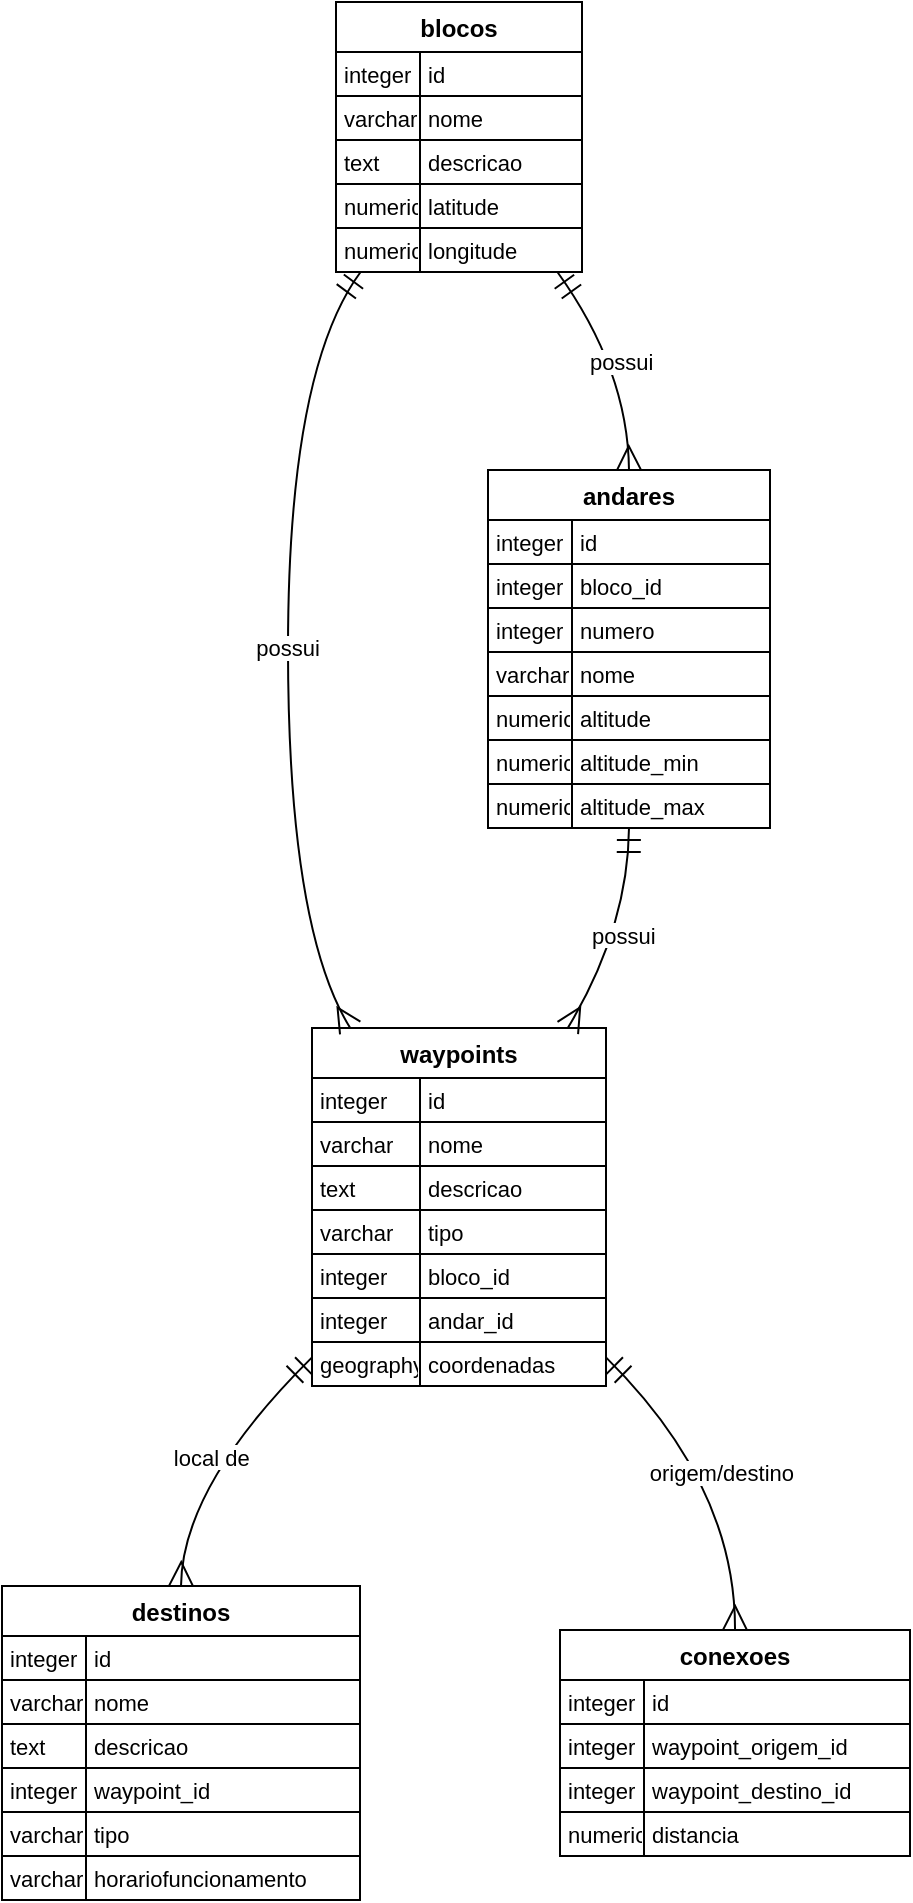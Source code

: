 <mxfile version="24.8.3">
  <diagram name="Page-1" id="q9QHCDZXpgdtD_MFkQNd">
    <mxGraphModel grid="1" page="1" gridSize="10" guides="1" tooltips="1" connect="1" arrows="1" fold="1" pageScale="1" pageWidth="850" pageHeight="1100" math="0" shadow="0">
      <root>
        <mxCell id="0" />
        <mxCell id="1" parent="0" />
        <mxCell id="9bxFDCF_LwELI03r26Da-1" value="andares" style="shape=table;startSize=25;container=1;collapsible=0;childLayout=tableLayout;fixedRows=1;rowLines=1;fontStyle=1;align=center;resizeLast=1;" vertex="1" parent="1">
          <mxGeometry x="263" y="254" width="141" height="179" as="geometry" />
        </mxCell>
        <mxCell id="9bxFDCF_LwELI03r26Da-2" style="shape=tableRow;horizontal=0;startSize=0;swimlaneHead=0;swimlaneBody=0;fillColor=none;collapsible=0;dropTarget=0;points=[[0,0.5],[1,0.5]];portConstraint=eastwest;top=0;left=0;right=0;bottom=0;" vertex="1" parent="9bxFDCF_LwELI03r26Da-1">
          <mxGeometry y="25" width="141" height="22" as="geometry" />
        </mxCell>
        <mxCell id="9bxFDCF_LwELI03r26Da-3" value="integer" style="shape=partialRectangle;connectable=0;fillColor=none;top=0;left=0;bottom=0;right=0;align=left;spacingLeft=2;overflow=hidden;fontSize=11;" vertex="1" parent="9bxFDCF_LwELI03r26Da-2">
          <mxGeometry width="42" height="22" as="geometry">
            <mxRectangle width="42" height="22" as="alternateBounds" />
          </mxGeometry>
        </mxCell>
        <mxCell id="9bxFDCF_LwELI03r26Da-4" value="id" style="shape=partialRectangle;connectable=0;fillColor=none;top=0;left=0;bottom=0;right=0;align=left;spacingLeft=2;overflow=hidden;fontSize=11;" vertex="1" parent="9bxFDCF_LwELI03r26Da-2">
          <mxGeometry x="42" width="99" height="22" as="geometry">
            <mxRectangle width="99" height="22" as="alternateBounds" />
          </mxGeometry>
        </mxCell>
        <mxCell id="9bxFDCF_LwELI03r26Da-5" style="shape=tableRow;horizontal=0;startSize=0;swimlaneHead=0;swimlaneBody=0;fillColor=none;collapsible=0;dropTarget=0;points=[[0,0.5],[1,0.5]];portConstraint=eastwest;top=0;left=0;right=0;bottom=0;" vertex="1" parent="9bxFDCF_LwELI03r26Da-1">
          <mxGeometry y="47" width="141" height="22" as="geometry" />
        </mxCell>
        <mxCell id="9bxFDCF_LwELI03r26Da-6" value="integer" style="shape=partialRectangle;connectable=0;fillColor=none;top=0;left=0;bottom=0;right=0;align=left;spacingLeft=2;overflow=hidden;fontSize=11;" vertex="1" parent="9bxFDCF_LwELI03r26Da-5">
          <mxGeometry width="42" height="22" as="geometry">
            <mxRectangle width="42" height="22" as="alternateBounds" />
          </mxGeometry>
        </mxCell>
        <mxCell id="9bxFDCF_LwELI03r26Da-7" value="bloco_id" style="shape=partialRectangle;connectable=0;fillColor=none;top=0;left=0;bottom=0;right=0;align=left;spacingLeft=2;overflow=hidden;fontSize=11;" vertex="1" parent="9bxFDCF_LwELI03r26Da-5">
          <mxGeometry x="42" width="99" height="22" as="geometry">
            <mxRectangle width="99" height="22" as="alternateBounds" />
          </mxGeometry>
        </mxCell>
        <mxCell id="9bxFDCF_LwELI03r26Da-8" style="shape=tableRow;horizontal=0;startSize=0;swimlaneHead=0;swimlaneBody=0;fillColor=none;collapsible=0;dropTarget=0;points=[[0,0.5],[1,0.5]];portConstraint=eastwest;top=0;left=0;right=0;bottom=0;" vertex="1" parent="9bxFDCF_LwELI03r26Da-1">
          <mxGeometry y="69" width="141" height="22" as="geometry" />
        </mxCell>
        <mxCell id="9bxFDCF_LwELI03r26Da-9" value="integer" style="shape=partialRectangle;connectable=0;fillColor=none;top=0;left=0;bottom=0;right=0;align=left;spacingLeft=2;overflow=hidden;fontSize=11;" vertex="1" parent="9bxFDCF_LwELI03r26Da-8">
          <mxGeometry width="42" height="22" as="geometry">
            <mxRectangle width="42" height="22" as="alternateBounds" />
          </mxGeometry>
        </mxCell>
        <mxCell id="9bxFDCF_LwELI03r26Da-10" value="numero" style="shape=partialRectangle;connectable=0;fillColor=none;top=0;left=0;bottom=0;right=0;align=left;spacingLeft=2;overflow=hidden;fontSize=11;" vertex="1" parent="9bxFDCF_LwELI03r26Da-8">
          <mxGeometry x="42" width="99" height="22" as="geometry">
            <mxRectangle width="99" height="22" as="alternateBounds" />
          </mxGeometry>
        </mxCell>
        <mxCell id="9bxFDCF_LwELI03r26Da-11" style="shape=tableRow;horizontal=0;startSize=0;swimlaneHead=0;swimlaneBody=0;fillColor=none;collapsible=0;dropTarget=0;points=[[0,0.5],[1,0.5]];portConstraint=eastwest;top=0;left=0;right=0;bottom=0;" vertex="1" parent="9bxFDCF_LwELI03r26Da-1">
          <mxGeometry y="91" width="141" height="22" as="geometry" />
        </mxCell>
        <mxCell id="9bxFDCF_LwELI03r26Da-12" value="varchar" style="shape=partialRectangle;connectable=0;fillColor=none;top=0;left=0;bottom=0;right=0;align=left;spacingLeft=2;overflow=hidden;fontSize=11;" vertex="1" parent="9bxFDCF_LwELI03r26Da-11">
          <mxGeometry width="42" height="22" as="geometry">
            <mxRectangle width="42" height="22" as="alternateBounds" />
          </mxGeometry>
        </mxCell>
        <mxCell id="9bxFDCF_LwELI03r26Da-13" value="nome" style="shape=partialRectangle;connectable=0;fillColor=none;top=0;left=0;bottom=0;right=0;align=left;spacingLeft=2;overflow=hidden;fontSize=11;" vertex="1" parent="9bxFDCF_LwELI03r26Da-11">
          <mxGeometry x="42" width="99" height="22" as="geometry">
            <mxRectangle width="99" height="22" as="alternateBounds" />
          </mxGeometry>
        </mxCell>
        <mxCell id="9bxFDCF_LwELI03r26Da-14" style="shape=tableRow;horizontal=0;startSize=0;swimlaneHead=0;swimlaneBody=0;fillColor=none;collapsible=0;dropTarget=0;points=[[0,0.5],[1,0.5]];portConstraint=eastwest;top=0;left=0;right=0;bottom=0;" vertex="1" parent="9bxFDCF_LwELI03r26Da-1">
          <mxGeometry y="113" width="141" height="22" as="geometry" />
        </mxCell>
        <mxCell id="9bxFDCF_LwELI03r26Da-15" value="numeric" style="shape=partialRectangle;connectable=0;fillColor=none;top=0;left=0;bottom=0;right=0;align=left;spacingLeft=2;overflow=hidden;fontSize=11;" vertex="1" parent="9bxFDCF_LwELI03r26Da-14">
          <mxGeometry width="42" height="22" as="geometry">
            <mxRectangle width="42" height="22" as="alternateBounds" />
          </mxGeometry>
        </mxCell>
        <mxCell id="9bxFDCF_LwELI03r26Da-16" value="altitude" style="shape=partialRectangle;connectable=0;fillColor=none;top=0;left=0;bottom=0;right=0;align=left;spacingLeft=2;overflow=hidden;fontSize=11;" vertex="1" parent="9bxFDCF_LwELI03r26Da-14">
          <mxGeometry x="42" width="99" height="22" as="geometry">
            <mxRectangle width="99" height="22" as="alternateBounds" />
          </mxGeometry>
        </mxCell>
        <mxCell id="9bxFDCF_LwELI03r26Da-17" style="shape=tableRow;horizontal=0;startSize=0;swimlaneHead=0;swimlaneBody=0;fillColor=none;collapsible=0;dropTarget=0;points=[[0,0.5],[1,0.5]];portConstraint=eastwest;top=0;left=0;right=0;bottom=0;" vertex="1" parent="9bxFDCF_LwELI03r26Da-1">
          <mxGeometry y="135" width="141" height="22" as="geometry" />
        </mxCell>
        <mxCell id="9bxFDCF_LwELI03r26Da-18" value="numeric" style="shape=partialRectangle;connectable=0;fillColor=none;top=0;left=0;bottom=0;right=0;align=left;spacingLeft=2;overflow=hidden;fontSize=11;" vertex="1" parent="9bxFDCF_LwELI03r26Da-17">
          <mxGeometry width="42" height="22" as="geometry">
            <mxRectangle width="42" height="22" as="alternateBounds" />
          </mxGeometry>
        </mxCell>
        <mxCell id="9bxFDCF_LwELI03r26Da-19" value="altitude_min" style="shape=partialRectangle;connectable=0;fillColor=none;top=0;left=0;bottom=0;right=0;align=left;spacingLeft=2;overflow=hidden;fontSize=11;" vertex="1" parent="9bxFDCF_LwELI03r26Da-17">
          <mxGeometry x="42" width="99" height="22" as="geometry">
            <mxRectangle width="99" height="22" as="alternateBounds" />
          </mxGeometry>
        </mxCell>
        <mxCell id="9bxFDCF_LwELI03r26Da-20" style="shape=tableRow;horizontal=0;startSize=0;swimlaneHead=0;swimlaneBody=0;fillColor=none;collapsible=0;dropTarget=0;points=[[0,0.5],[1,0.5]];portConstraint=eastwest;top=0;left=0;right=0;bottom=0;" vertex="1" parent="9bxFDCF_LwELI03r26Da-1">
          <mxGeometry y="157" width="141" height="22" as="geometry" />
        </mxCell>
        <mxCell id="9bxFDCF_LwELI03r26Da-21" value="numeric" style="shape=partialRectangle;connectable=0;fillColor=none;top=0;left=0;bottom=0;right=0;align=left;spacingLeft=2;overflow=hidden;fontSize=11;" vertex="1" parent="9bxFDCF_LwELI03r26Da-20">
          <mxGeometry width="42" height="22" as="geometry">
            <mxRectangle width="42" height="22" as="alternateBounds" />
          </mxGeometry>
        </mxCell>
        <mxCell id="9bxFDCF_LwELI03r26Da-22" value="altitude_max" style="shape=partialRectangle;connectable=0;fillColor=none;top=0;left=0;bottom=0;right=0;align=left;spacingLeft=2;overflow=hidden;fontSize=11;" vertex="1" parent="9bxFDCF_LwELI03r26Da-20">
          <mxGeometry x="42" width="99" height="22" as="geometry">
            <mxRectangle width="99" height="22" as="alternateBounds" />
          </mxGeometry>
        </mxCell>
        <mxCell id="9bxFDCF_LwELI03r26Da-23" value="blocos" style="shape=table;startSize=25;container=1;collapsible=0;childLayout=tableLayout;fixedRows=1;rowLines=1;fontStyle=1;align=center;resizeLast=1;" vertex="1" parent="1">
          <mxGeometry x="187" y="20" width="123" height="135" as="geometry" />
        </mxCell>
        <mxCell id="9bxFDCF_LwELI03r26Da-24" style="shape=tableRow;horizontal=0;startSize=0;swimlaneHead=0;swimlaneBody=0;fillColor=none;collapsible=0;dropTarget=0;points=[[0,0.5],[1,0.5]];portConstraint=eastwest;top=0;left=0;right=0;bottom=0;" vertex="1" parent="9bxFDCF_LwELI03r26Da-23">
          <mxGeometry y="25" width="123" height="22" as="geometry" />
        </mxCell>
        <mxCell id="9bxFDCF_LwELI03r26Da-25" value="integer" style="shape=partialRectangle;connectable=0;fillColor=none;top=0;left=0;bottom=0;right=0;align=left;spacingLeft=2;overflow=hidden;fontSize=11;" vertex="1" parent="9bxFDCF_LwELI03r26Da-24">
          <mxGeometry width="42" height="22" as="geometry">
            <mxRectangle width="42" height="22" as="alternateBounds" />
          </mxGeometry>
        </mxCell>
        <mxCell id="9bxFDCF_LwELI03r26Da-26" value="id" style="shape=partialRectangle;connectable=0;fillColor=none;top=0;left=0;bottom=0;right=0;align=left;spacingLeft=2;overflow=hidden;fontSize=11;" vertex="1" parent="9bxFDCF_LwELI03r26Da-24">
          <mxGeometry x="42" width="81" height="22" as="geometry">
            <mxRectangle width="81" height="22" as="alternateBounds" />
          </mxGeometry>
        </mxCell>
        <mxCell id="9bxFDCF_LwELI03r26Da-27" style="shape=tableRow;horizontal=0;startSize=0;swimlaneHead=0;swimlaneBody=0;fillColor=none;collapsible=0;dropTarget=0;points=[[0,0.5],[1,0.5]];portConstraint=eastwest;top=0;left=0;right=0;bottom=0;" vertex="1" parent="9bxFDCF_LwELI03r26Da-23">
          <mxGeometry y="47" width="123" height="22" as="geometry" />
        </mxCell>
        <mxCell id="9bxFDCF_LwELI03r26Da-28" value="varchar" style="shape=partialRectangle;connectable=0;fillColor=none;top=0;left=0;bottom=0;right=0;align=left;spacingLeft=2;overflow=hidden;fontSize=11;" vertex="1" parent="9bxFDCF_LwELI03r26Da-27">
          <mxGeometry width="42" height="22" as="geometry">
            <mxRectangle width="42" height="22" as="alternateBounds" />
          </mxGeometry>
        </mxCell>
        <mxCell id="9bxFDCF_LwELI03r26Da-29" value="nome" style="shape=partialRectangle;connectable=0;fillColor=none;top=0;left=0;bottom=0;right=0;align=left;spacingLeft=2;overflow=hidden;fontSize=11;" vertex="1" parent="9bxFDCF_LwELI03r26Da-27">
          <mxGeometry x="42" width="81" height="22" as="geometry">
            <mxRectangle width="81" height="22" as="alternateBounds" />
          </mxGeometry>
        </mxCell>
        <mxCell id="9bxFDCF_LwELI03r26Da-30" style="shape=tableRow;horizontal=0;startSize=0;swimlaneHead=0;swimlaneBody=0;fillColor=none;collapsible=0;dropTarget=0;points=[[0,0.5],[1,0.5]];portConstraint=eastwest;top=0;left=0;right=0;bottom=0;" vertex="1" parent="9bxFDCF_LwELI03r26Da-23">
          <mxGeometry y="69" width="123" height="22" as="geometry" />
        </mxCell>
        <mxCell id="9bxFDCF_LwELI03r26Da-31" value="text" style="shape=partialRectangle;connectable=0;fillColor=none;top=0;left=0;bottom=0;right=0;align=left;spacingLeft=2;overflow=hidden;fontSize=11;" vertex="1" parent="9bxFDCF_LwELI03r26Da-30">
          <mxGeometry width="42" height="22" as="geometry">
            <mxRectangle width="42" height="22" as="alternateBounds" />
          </mxGeometry>
        </mxCell>
        <mxCell id="9bxFDCF_LwELI03r26Da-32" value="descricao" style="shape=partialRectangle;connectable=0;fillColor=none;top=0;left=0;bottom=0;right=0;align=left;spacingLeft=2;overflow=hidden;fontSize=11;" vertex="1" parent="9bxFDCF_LwELI03r26Da-30">
          <mxGeometry x="42" width="81" height="22" as="geometry">
            <mxRectangle width="81" height="22" as="alternateBounds" />
          </mxGeometry>
        </mxCell>
        <mxCell id="9bxFDCF_LwELI03r26Da-33" style="shape=tableRow;horizontal=0;startSize=0;swimlaneHead=0;swimlaneBody=0;fillColor=none;collapsible=0;dropTarget=0;points=[[0,0.5],[1,0.5]];portConstraint=eastwest;top=0;left=0;right=0;bottom=0;" vertex="1" parent="9bxFDCF_LwELI03r26Da-23">
          <mxGeometry y="91" width="123" height="22" as="geometry" />
        </mxCell>
        <mxCell id="9bxFDCF_LwELI03r26Da-34" value="numeric" style="shape=partialRectangle;connectable=0;fillColor=none;top=0;left=0;bottom=0;right=0;align=left;spacingLeft=2;overflow=hidden;fontSize=11;" vertex="1" parent="9bxFDCF_LwELI03r26Da-33">
          <mxGeometry width="42" height="22" as="geometry">
            <mxRectangle width="42" height="22" as="alternateBounds" />
          </mxGeometry>
        </mxCell>
        <mxCell id="9bxFDCF_LwELI03r26Da-35" value="latitude" style="shape=partialRectangle;connectable=0;fillColor=none;top=0;left=0;bottom=0;right=0;align=left;spacingLeft=2;overflow=hidden;fontSize=11;" vertex="1" parent="9bxFDCF_LwELI03r26Da-33">
          <mxGeometry x="42" width="81" height="22" as="geometry">
            <mxRectangle width="81" height="22" as="alternateBounds" />
          </mxGeometry>
        </mxCell>
        <mxCell id="9bxFDCF_LwELI03r26Da-36" style="shape=tableRow;horizontal=0;startSize=0;swimlaneHead=0;swimlaneBody=0;fillColor=none;collapsible=0;dropTarget=0;points=[[0,0.5],[1,0.5]];portConstraint=eastwest;top=0;left=0;right=0;bottom=0;" vertex="1" parent="9bxFDCF_LwELI03r26Da-23">
          <mxGeometry y="113" width="123" height="22" as="geometry" />
        </mxCell>
        <mxCell id="9bxFDCF_LwELI03r26Da-37" value="numeric" style="shape=partialRectangle;connectable=0;fillColor=none;top=0;left=0;bottom=0;right=0;align=left;spacingLeft=2;overflow=hidden;fontSize=11;" vertex="1" parent="9bxFDCF_LwELI03r26Da-36">
          <mxGeometry width="42" height="22" as="geometry">
            <mxRectangle width="42" height="22" as="alternateBounds" />
          </mxGeometry>
        </mxCell>
        <mxCell id="9bxFDCF_LwELI03r26Da-38" value="longitude" style="shape=partialRectangle;connectable=0;fillColor=none;top=0;left=0;bottom=0;right=0;align=left;spacingLeft=2;overflow=hidden;fontSize=11;" vertex="1" parent="9bxFDCF_LwELI03r26Da-36">
          <mxGeometry x="42" width="81" height="22" as="geometry">
            <mxRectangle width="81" height="22" as="alternateBounds" />
          </mxGeometry>
        </mxCell>
        <mxCell id="9bxFDCF_LwELI03r26Da-39" value="conexoes" style="shape=table;startSize=25;container=1;collapsible=0;childLayout=tableLayout;fixedRows=1;rowLines=1;fontStyle=1;align=center;resizeLast=1;" vertex="1" parent="1">
          <mxGeometry x="299" y="834" width="175" height="113" as="geometry" />
        </mxCell>
        <mxCell id="9bxFDCF_LwELI03r26Da-40" style="shape=tableRow;horizontal=0;startSize=0;swimlaneHead=0;swimlaneBody=0;fillColor=none;collapsible=0;dropTarget=0;points=[[0,0.5],[1,0.5]];portConstraint=eastwest;top=0;left=0;right=0;bottom=0;" vertex="1" parent="9bxFDCF_LwELI03r26Da-39">
          <mxGeometry y="25" width="175" height="22" as="geometry" />
        </mxCell>
        <mxCell id="9bxFDCF_LwELI03r26Da-41" value="integer" style="shape=partialRectangle;connectable=0;fillColor=none;top=0;left=0;bottom=0;right=0;align=left;spacingLeft=2;overflow=hidden;fontSize=11;" vertex="1" parent="9bxFDCF_LwELI03r26Da-40">
          <mxGeometry width="42" height="22" as="geometry">
            <mxRectangle width="42" height="22" as="alternateBounds" />
          </mxGeometry>
        </mxCell>
        <mxCell id="9bxFDCF_LwELI03r26Da-42" value="id" style="shape=partialRectangle;connectable=0;fillColor=none;top=0;left=0;bottom=0;right=0;align=left;spacingLeft=2;overflow=hidden;fontSize=11;" vertex="1" parent="9bxFDCF_LwELI03r26Da-40">
          <mxGeometry x="42" width="133" height="22" as="geometry">
            <mxRectangle width="133" height="22" as="alternateBounds" />
          </mxGeometry>
        </mxCell>
        <mxCell id="9bxFDCF_LwELI03r26Da-43" style="shape=tableRow;horizontal=0;startSize=0;swimlaneHead=0;swimlaneBody=0;fillColor=none;collapsible=0;dropTarget=0;points=[[0,0.5],[1,0.5]];portConstraint=eastwest;top=0;left=0;right=0;bottom=0;" vertex="1" parent="9bxFDCF_LwELI03r26Da-39">
          <mxGeometry y="47" width="175" height="22" as="geometry" />
        </mxCell>
        <mxCell id="9bxFDCF_LwELI03r26Da-44" value="integer" style="shape=partialRectangle;connectable=0;fillColor=none;top=0;left=0;bottom=0;right=0;align=left;spacingLeft=2;overflow=hidden;fontSize=11;" vertex="1" parent="9bxFDCF_LwELI03r26Da-43">
          <mxGeometry width="42" height="22" as="geometry">
            <mxRectangle width="42" height="22" as="alternateBounds" />
          </mxGeometry>
        </mxCell>
        <mxCell id="9bxFDCF_LwELI03r26Da-45" value="waypoint_origem_id" style="shape=partialRectangle;connectable=0;fillColor=none;top=0;left=0;bottom=0;right=0;align=left;spacingLeft=2;overflow=hidden;fontSize=11;" vertex="1" parent="9bxFDCF_LwELI03r26Da-43">
          <mxGeometry x="42" width="133" height="22" as="geometry">
            <mxRectangle width="133" height="22" as="alternateBounds" />
          </mxGeometry>
        </mxCell>
        <mxCell id="9bxFDCF_LwELI03r26Da-46" style="shape=tableRow;horizontal=0;startSize=0;swimlaneHead=0;swimlaneBody=0;fillColor=none;collapsible=0;dropTarget=0;points=[[0,0.5],[1,0.5]];portConstraint=eastwest;top=0;left=0;right=0;bottom=0;" vertex="1" parent="9bxFDCF_LwELI03r26Da-39">
          <mxGeometry y="69" width="175" height="22" as="geometry" />
        </mxCell>
        <mxCell id="9bxFDCF_LwELI03r26Da-47" value="integer" style="shape=partialRectangle;connectable=0;fillColor=none;top=0;left=0;bottom=0;right=0;align=left;spacingLeft=2;overflow=hidden;fontSize=11;" vertex="1" parent="9bxFDCF_LwELI03r26Da-46">
          <mxGeometry width="42" height="22" as="geometry">
            <mxRectangle width="42" height="22" as="alternateBounds" />
          </mxGeometry>
        </mxCell>
        <mxCell id="9bxFDCF_LwELI03r26Da-48" value="waypoint_destino_id" style="shape=partialRectangle;connectable=0;fillColor=none;top=0;left=0;bottom=0;right=0;align=left;spacingLeft=2;overflow=hidden;fontSize=11;" vertex="1" parent="9bxFDCF_LwELI03r26Da-46">
          <mxGeometry x="42" width="133" height="22" as="geometry">
            <mxRectangle width="133" height="22" as="alternateBounds" />
          </mxGeometry>
        </mxCell>
        <mxCell id="9bxFDCF_LwELI03r26Da-49" style="shape=tableRow;horizontal=0;startSize=0;swimlaneHead=0;swimlaneBody=0;fillColor=none;collapsible=0;dropTarget=0;points=[[0,0.5],[1,0.5]];portConstraint=eastwest;top=0;left=0;right=0;bottom=0;" vertex="1" parent="9bxFDCF_LwELI03r26Da-39">
          <mxGeometry y="91" width="175" height="22" as="geometry" />
        </mxCell>
        <mxCell id="9bxFDCF_LwELI03r26Da-50" value="numeric" style="shape=partialRectangle;connectable=0;fillColor=none;top=0;left=0;bottom=0;right=0;align=left;spacingLeft=2;overflow=hidden;fontSize=11;" vertex="1" parent="9bxFDCF_LwELI03r26Da-49">
          <mxGeometry width="42" height="22" as="geometry">
            <mxRectangle width="42" height="22" as="alternateBounds" />
          </mxGeometry>
        </mxCell>
        <mxCell id="9bxFDCF_LwELI03r26Da-51" value="distancia" style="shape=partialRectangle;connectable=0;fillColor=none;top=0;left=0;bottom=0;right=0;align=left;spacingLeft=2;overflow=hidden;fontSize=11;" vertex="1" parent="9bxFDCF_LwELI03r26Da-49">
          <mxGeometry x="42" width="133" height="22" as="geometry">
            <mxRectangle width="133" height="22" as="alternateBounds" />
          </mxGeometry>
        </mxCell>
        <mxCell id="9bxFDCF_LwELI03r26Da-52" value="destinos" style="shape=table;startSize=25;container=1;collapsible=0;childLayout=tableLayout;fixedRows=1;rowLines=1;fontStyle=1;align=center;resizeLast=1;" vertex="1" parent="1">
          <mxGeometry x="20" y="812" width="179" height="157" as="geometry" />
        </mxCell>
        <mxCell id="9bxFDCF_LwELI03r26Da-53" style="shape=tableRow;horizontal=0;startSize=0;swimlaneHead=0;swimlaneBody=0;fillColor=none;collapsible=0;dropTarget=0;points=[[0,0.5],[1,0.5]];portConstraint=eastwest;top=0;left=0;right=0;bottom=0;" vertex="1" parent="9bxFDCF_LwELI03r26Da-52">
          <mxGeometry y="25" width="179" height="22" as="geometry" />
        </mxCell>
        <mxCell id="9bxFDCF_LwELI03r26Da-54" value="integer" style="shape=partialRectangle;connectable=0;fillColor=none;top=0;left=0;bottom=0;right=0;align=left;spacingLeft=2;overflow=hidden;fontSize=11;" vertex="1" parent="9bxFDCF_LwELI03r26Da-53">
          <mxGeometry width="42" height="22" as="geometry">
            <mxRectangle width="42" height="22" as="alternateBounds" />
          </mxGeometry>
        </mxCell>
        <mxCell id="9bxFDCF_LwELI03r26Da-55" value="id" style="shape=partialRectangle;connectable=0;fillColor=none;top=0;left=0;bottom=0;right=0;align=left;spacingLeft=2;overflow=hidden;fontSize=11;" vertex="1" parent="9bxFDCF_LwELI03r26Da-53">
          <mxGeometry x="42" width="137" height="22" as="geometry">
            <mxRectangle width="137" height="22" as="alternateBounds" />
          </mxGeometry>
        </mxCell>
        <mxCell id="9bxFDCF_LwELI03r26Da-56" style="shape=tableRow;horizontal=0;startSize=0;swimlaneHead=0;swimlaneBody=0;fillColor=none;collapsible=0;dropTarget=0;points=[[0,0.5],[1,0.5]];portConstraint=eastwest;top=0;left=0;right=0;bottom=0;" vertex="1" parent="9bxFDCF_LwELI03r26Da-52">
          <mxGeometry y="47" width="179" height="22" as="geometry" />
        </mxCell>
        <mxCell id="9bxFDCF_LwELI03r26Da-57" value="varchar" style="shape=partialRectangle;connectable=0;fillColor=none;top=0;left=0;bottom=0;right=0;align=left;spacingLeft=2;overflow=hidden;fontSize=11;" vertex="1" parent="9bxFDCF_LwELI03r26Da-56">
          <mxGeometry width="42" height="22" as="geometry">
            <mxRectangle width="42" height="22" as="alternateBounds" />
          </mxGeometry>
        </mxCell>
        <mxCell id="9bxFDCF_LwELI03r26Da-58" value="nome" style="shape=partialRectangle;connectable=0;fillColor=none;top=0;left=0;bottom=0;right=0;align=left;spacingLeft=2;overflow=hidden;fontSize=11;" vertex="1" parent="9bxFDCF_LwELI03r26Da-56">
          <mxGeometry x="42" width="137" height="22" as="geometry">
            <mxRectangle width="137" height="22" as="alternateBounds" />
          </mxGeometry>
        </mxCell>
        <mxCell id="9bxFDCF_LwELI03r26Da-59" style="shape=tableRow;horizontal=0;startSize=0;swimlaneHead=0;swimlaneBody=0;fillColor=none;collapsible=0;dropTarget=0;points=[[0,0.5],[1,0.5]];portConstraint=eastwest;top=0;left=0;right=0;bottom=0;" vertex="1" parent="9bxFDCF_LwELI03r26Da-52">
          <mxGeometry y="69" width="179" height="22" as="geometry" />
        </mxCell>
        <mxCell id="9bxFDCF_LwELI03r26Da-60" value="text" style="shape=partialRectangle;connectable=0;fillColor=none;top=0;left=0;bottom=0;right=0;align=left;spacingLeft=2;overflow=hidden;fontSize=11;" vertex="1" parent="9bxFDCF_LwELI03r26Da-59">
          <mxGeometry width="42" height="22" as="geometry">
            <mxRectangle width="42" height="22" as="alternateBounds" />
          </mxGeometry>
        </mxCell>
        <mxCell id="9bxFDCF_LwELI03r26Da-61" value="descricao" style="shape=partialRectangle;connectable=0;fillColor=none;top=0;left=0;bottom=0;right=0;align=left;spacingLeft=2;overflow=hidden;fontSize=11;" vertex="1" parent="9bxFDCF_LwELI03r26Da-59">
          <mxGeometry x="42" width="137" height="22" as="geometry">
            <mxRectangle width="137" height="22" as="alternateBounds" />
          </mxGeometry>
        </mxCell>
        <mxCell id="9bxFDCF_LwELI03r26Da-62" style="shape=tableRow;horizontal=0;startSize=0;swimlaneHead=0;swimlaneBody=0;fillColor=none;collapsible=0;dropTarget=0;points=[[0,0.5],[1,0.5]];portConstraint=eastwest;top=0;left=0;right=0;bottom=0;" vertex="1" parent="9bxFDCF_LwELI03r26Da-52">
          <mxGeometry y="91" width="179" height="22" as="geometry" />
        </mxCell>
        <mxCell id="9bxFDCF_LwELI03r26Da-63" value="integer" style="shape=partialRectangle;connectable=0;fillColor=none;top=0;left=0;bottom=0;right=0;align=left;spacingLeft=2;overflow=hidden;fontSize=11;" vertex="1" parent="9bxFDCF_LwELI03r26Da-62">
          <mxGeometry width="42" height="22" as="geometry">
            <mxRectangle width="42" height="22" as="alternateBounds" />
          </mxGeometry>
        </mxCell>
        <mxCell id="9bxFDCF_LwELI03r26Da-64" value="waypoint_id" style="shape=partialRectangle;connectable=0;fillColor=none;top=0;left=0;bottom=0;right=0;align=left;spacingLeft=2;overflow=hidden;fontSize=11;" vertex="1" parent="9bxFDCF_LwELI03r26Da-62">
          <mxGeometry x="42" width="137" height="22" as="geometry">
            <mxRectangle width="137" height="22" as="alternateBounds" />
          </mxGeometry>
        </mxCell>
        <mxCell id="9bxFDCF_LwELI03r26Da-65" style="shape=tableRow;horizontal=0;startSize=0;swimlaneHead=0;swimlaneBody=0;fillColor=none;collapsible=0;dropTarget=0;points=[[0,0.5],[1,0.5]];portConstraint=eastwest;top=0;left=0;right=0;bottom=0;" vertex="1" parent="9bxFDCF_LwELI03r26Da-52">
          <mxGeometry y="113" width="179" height="22" as="geometry" />
        </mxCell>
        <mxCell id="9bxFDCF_LwELI03r26Da-66" value="varchar" style="shape=partialRectangle;connectable=0;fillColor=none;top=0;left=0;bottom=0;right=0;align=left;spacingLeft=2;overflow=hidden;fontSize=11;" vertex="1" parent="9bxFDCF_LwELI03r26Da-65">
          <mxGeometry width="42" height="22" as="geometry">
            <mxRectangle width="42" height="22" as="alternateBounds" />
          </mxGeometry>
        </mxCell>
        <mxCell id="9bxFDCF_LwELI03r26Da-67" value="tipo" style="shape=partialRectangle;connectable=0;fillColor=none;top=0;left=0;bottom=0;right=0;align=left;spacingLeft=2;overflow=hidden;fontSize=11;" vertex="1" parent="9bxFDCF_LwELI03r26Da-65">
          <mxGeometry x="42" width="137" height="22" as="geometry">
            <mxRectangle width="137" height="22" as="alternateBounds" />
          </mxGeometry>
        </mxCell>
        <mxCell id="9bxFDCF_LwELI03r26Da-68" style="shape=tableRow;horizontal=0;startSize=0;swimlaneHead=0;swimlaneBody=0;fillColor=none;collapsible=0;dropTarget=0;points=[[0,0.5],[1,0.5]];portConstraint=eastwest;top=0;left=0;right=0;bottom=0;" vertex="1" parent="9bxFDCF_LwELI03r26Da-52">
          <mxGeometry y="135" width="179" height="22" as="geometry" />
        </mxCell>
        <mxCell id="9bxFDCF_LwELI03r26Da-69" value="varchar" style="shape=partialRectangle;connectable=0;fillColor=none;top=0;left=0;bottom=0;right=0;align=left;spacingLeft=2;overflow=hidden;fontSize=11;" vertex="1" parent="9bxFDCF_LwELI03r26Da-68">
          <mxGeometry width="42" height="22" as="geometry">
            <mxRectangle width="42" height="22" as="alternateBounds" />
          </mxGeometry>
        </mxCell>
        <mxCell id="9bxFDCF_LwELI03r26Da-70" value="horariofuncionamento" style="shape=partialRectangle;connectable=0;fillColor=none;top=0;left=0;bottom=0;right=0;align=left;spacingLeft=2;overflow=hidden;fontSize=11;" vertex="1" parent="9bxFDCF_LwELI03r26Da-68">
          <mxGeometry x="42" width="137" height="22" as="geometry">
            <mxRectangle width="137" height="22" as="alternateBounds" />
          </mxGeometry>
        </mxCell>
        <mxCell id="9bxFDCF_LwELI03r26Da-71" value="waypoints" style="shape=table;startSize=25;container=1;collapsible=0;childLayout=tableLayout;fixedRows=1;rowLines=1;fontStyle=1;align=center;resizeLast=1;" vertex="1" parent="1">
          <mxGeometry x="175" y="533" width="147" height="179" as="geometry" />
        </mxCell>
        <mxCell id="9bxFDCF_LwELI03r26Da-72" style="shape=tableRow;horizontal=0;startSize=0;swimlaneHead=0;swimlaneBody=0;fillColor=none;collapsible=0;dropTarget=0;points=[[0,0.5],[1,0.5]];portConstraint=eastwest;top=0;left=0;right=0;bottom=0;" vertex="1" parent="9bxFDCF_LwELI03r26Da-71">
          <mxGeometry y="25" width="147" height="22" as="geometry" />
        </mxCell>
        <mxCell id="9bxFDCF_LwELI03r26Da-73" value="integer" style="shape=partialRectangle;connectable=0;fillColor=none;top=0;left=0;bottom=0;right=0;align=left;spacingLeft=2;overflow=hidden;fontSize=11;" vertex="1" parent="9bxFDCF_LwELI03r26Da-72">
          <mxGeometry width="54" height="22" as="geometry">
            <mxRectangle width="54" height="22" as="alternateBounds" />
          </mxGeometry>
        </mxCell>
        <mxCell id="9bxFDCF_LwELI03r26Da-74" value="id" style="shape=partialRectangle;connectable=0;fillColor=none;top=0;left=0;bottom=0;right=0;align=left;spacingLeft=2;overflow=hidden;fontSize=11;" vertex="1" parent="9bxFDCF_LwELI03r26Da-72">
          <mxGeometry x="54" width="93" height="22" as="geometry">
            <mxRectangle width="93" height="22" as="alternateBounds" />
          </mxGeometry>
        </mxCell>
        <mxCell id="9bxFDCF_LwELI03r26Da-75" style="shape=tableRow;horizontal=0;startSize=0;swimlaneHead=0;swimlaneBody=0;fillColor=none;collapsible=0;dropTarget=0;points=[[0,0.5],[1,0.5]];portConstraint=eastwest;top=0;left=0;right=0;bottom=0;" vertex="1" parent="9bxFDCF_LwELI03r26Da-71">
          <mxGeometry y="47" width="147" height="22" as="geometry" />
        </mxCell>
        <mxCell id="9bxFDCF_LwELI03r26Da-76" value="varchar" style="shape=partialRectangle;connectable=0;fillColor=none;top=0;left=0;bottom=0;right=0;align=left;spacingLeft=2;overflow=hidden;fontSize=11;" vertex="1" parent="9bxFDCF_LwELI03r26Da-75">
          <mxGeometry width="54" height="22" as="geometry">
            <mxRectangle width="54" height="22" as="alternateBounds" />
          </mxGeometry>
        </mxCell>
        <mxCell id="9bxFDCF_LwELI03r26Da-77" value="nome" style="shape=partialRectangle;connectable=0;fillColor=none;top=0;left=0;bottom=0;right=0;align=left;spacingLeft=2;overflow=hidden;fontSize=11;" vertex="1" parent="9bxFDCF_LwELI03r26Da-75">
          <mxGeometry x="54" width="93" height="22" as="geometry">
            <mxRectangle width="93" height="22" as="alternateBounds" />
          </mxGeometry>
        </mxCell>
        <mxCell id="9bxFDCF_LwELI03r26Da-78" style="shape=tableRow;horizontal=0;startSize=0;swimlaneHead=0;swimlaneBody=0;fillColor=none;collapsible=0;dropTarget=0;points=[[0,0.5],[1,0.5]];portConstraint=eastwest;top=0;left=0;right=0;bottom=0;" vertex="1" parent="9bxFDCF_LwELI03r26Da-71">
          <mxGeometry y="69" width="147" height="22" as="geometry" />
        </mxCell>
        <mxCell id="9bxFDCF_LwELI03r26Da-79" value="text" style="shape=partialRectangle;connectable=0;fillColor=none;top=0;left=0;bottom=0;right=0;align=left;spacingLeft=2;overflow=hidden;fontSize=11;" vertex="1" parent="9bxFDCF_LwELI03r26Da-78">
          <mxGeometry width="54" height="22" as="geometry">
            <mxRectangle width="54" height="22" as="alternateBounds" />
          </mxGeometry>
        </mxCell>
        <mxCell id="9bxFDCF_LwELI03r26Da-80" value="descricao" style="shape=partialRectangle;connectable=0;fillColor=none;top=0;left=0;bottom=0;right=0;align=left;spacingLeft=2;overflow=hidden;fontSize=11;" vertex="1" parent="9bxFDCF_LwELI03r26Da-78">
          <mxGeometry x="54" width="93" height="22" as="geometry">
            <mxRectangle width="93" height="22" as="alternateBounds" />
          </mxGeometry>
        </mxCell>
        <mxCell id="9bxFDCF_LwELI03r26Da-81" style="shape=tableRow;horizontal=0;startSize=0;swimlaneHead=0;swimlaneBody=0;fillColor=none;collapsible=0;dropTarget=0;points=[[0,0.5],[1,0.5]];portConstraint=eastwest;top=0;left=0;right=0;bottom=0;" vertex="1" parent="9bxFDCF_LwELI03r26Da-71">
          <mxGeometry y="91" width="147" height="22" as="geometry" />
        </mxCell>
        <mxCell id="9bxFDCF_LwELI03r26Da-82" value="varchar" style="shape=partialRectangle;connectable=0;fillColor=none;top=0;left=0;bottom=0;right=0;align=left;spacingLeft=2;overflow=hidden;fontSize=11;" vertex="1" parent="9bxFDCF_LwELI03r26Da-81">
          <mxGeometry width="54" height="22" as="geometry">
            <mxRectangle width="54" height="22" as="alternateBounds" />
          </mxGeometry>
        </mxCell>
        <mxCell id="9bxFDCF_LwELI03r26Da-83" value="tipo" style="shape=partialRectangle;connectable=0;fillColor=none;top=0;left=0;bottom=0;right=0;align=left;spacingLeft=2;overflow=hidden;fontSize=11;" vertex="1" parent="9bxFDCF_LwELI03r26Da-81">
          <mxGeometry x="54" width="93" height="22" as="geometry">
            <mxRectangle width="93" height="22" as="alternateBounds" />
          </mxGeometry>
        </mxCell>
        <mxCell id="9bxFDCF_LwELI03r26Da-84" style="shape=tableRow;horizontal=0;startSize=0;swimlaneHead=0;swimlaneBody=0;fillColor=none;collapsible=0;dropTarget=0;points=[[0,0.5],[1,0.5]];portConstraint=eastwest;top=0;left=0;right=0;bottom=0;" vertex="1" parent="9bxFDCF_LwELI03r26Da-71">
          <mxGeometry y="113" width="147" height="22" as="geometry" />
        </mxCell>
        <mxCell id="9bxFDCF_LwELI03r26Da-85" value="integer" style="shape=partialRectangle;connectable=0;fillColor=none;top=0;left=0;bottom=0;right=0;align=left;spacingLeft=2;overflow=hidden;fontSize=11;" vertex="1" parent="9bxFDCF_LwELI03r26Da-84">
          <mxGeometry width="54" height="22" as="geometry">
            <mxRectangle width="54" height="22" as="alternateBounds" />
          </mxGeometry>
        </mxCell>
        <mxCell id="9bxFDCF_LwELI03r26Da-86" value="bloco_id" style="shape=partialRectangle;connectable=0;fillColor=none;top=0;left=0;bottom=0;right=0;align=left;spacingLeft=2;overflow=hidden;fontSize=11;" vertex="1" parent="9bxFDCF_LwELI03r26Da-84">
          <mxGeometry x="54" width="93" height="22" as="geometry">
            <mxRectangle width="93" height="22" as="alternateBounds" />
          </mxGeometry>
        </mxCell>
        <mxCell id="9bxFDCF_LwELI03r26Da-87" style="shape=tableRow;horizontal=0;startSize=0;swimlaneHead=0;swimlaneBody=0;fillColor=none;collapsible=0;dropTarget=0;points=[[0,0.5],[1,0.5]];portConstraint=eastwest;top=0;left=0;right=0;bottom=0;" vertex="1" parent="9bxFDCF_LwELI03r26Da-71">
          <mxGeometry y="135" width="147" height="22" as="geometry" />
        </mxCell>
        <mxCell id="9bxFDCF_LwELI03r26Da-88" value="integer" style="shape=partialRectangle;connectable=0;fillColor=none;top=0;left=0;bottom=0;right=0;align=left;spacingLeft=2;overflow=hidden;fontSize=11;" vertex="1" parent="9bxFDCF_LwELI03r26Da-87">
          <mxGeometry width="54" height="22" as="geometry">
            <mxRectangle width="54" height="22" as="alternateBounds" />
          </mxGeometry>
        </mxCell>
        <mxCell id="9bxFDCF_LwELI03r26Da-89" value="andar_id" style="shape=partialRectangle;connectable=0;fillColor=none;top=0;left=0;bottom=0;right=0;align=left;spacingLeft=2;overflow=hidden;fontSize=11;" vertex="1" parent="9bxFDCF_LwELI03r26Da-87">
          <mxGeometry x="54" width="93" height="22" as="geometry">
            <mxRectangle width="93" height="22" as="alternateBounds" />
          </mxGeometry>
        </mxCell>
        <mxCell id="9bxFDCF_LwELI03r26Da-90" style="shape=tableRow;horizontal=0;startSize=0;swimlaneHead=0;swimlaneBody=0;fillColor=none;collapsible=0;dropTarget=0;points=[[0,0.5],[1,0.5]];portConstraint=eastwest;top=0;left=0;right=0;bottom=0;" vertex="1" parent="9bxFDCF_LwELI03r26Da-71">
          <mxGeometry y="157" width="147" height="22" as="geometry" />
        </mxCell>
        <mxCell id="9bxFDCF_LwELI03r26Da-91" value="geography" style="shape=partialRectangle;connectable=0;fillColor=none;top=0;left=0;bottom=0;right=0;align=left;spacingLeft=2;overflow=hidden;fontSize=11;" vertex="1" parent="9bxFDCF_LwELI03r26Da-90">
          <mxGeometry width="54" height="22" as="geometry">
            <mxRectangle width="54" height="22" as="alternateBounds" />
          </mxGeometry>
        </mxCell>
        <mxCell id="9bxFDCF_LwELI03r26Da-92" value="coordenadas" style="shape=partialRectangle;connectable=0;fillColor=none;top=0;left=0;bottom=0;right=0;align=left;spacingLeft=2;overflow=hidden;fontSize=11;" vertex="1" parent="9bxFDCF_LwELI03r26Da-90">
          <mxGeometry x="54" width="93" height="22" as="geometry">
            <mxRectangle width="93" height="22" as="alternateBounds" />
          </mxGeometry>
        </mxCell>
        <mxCell id="9bxFDCF_LwELI03r26Da-93" value="possui" style="curved=1;startArrow=ERmandOne;startSize=10;;endArrow=ERmany;endSize=10;;exitX=0.9;exitY=1;entryX=0.5;entryY=0;rounded=0;" edge="1" parent="1" source="9bxFDCF_LwELI03r26Da-23" target="9bxFDCF_LwELI03r26Da-1">
          <mxGeometry relative="1" as="geometry">
            <Array as="points">
              <mxPoint x="333" y="204" />
            </Array>
          </mxGeometry>
        </mxCell>
        <mxCell id="9bxFDCF_LwELI03r26Da-94" value="possui" style="curved=1;startArrow=ERmandOne;startSize=10;;endArrow=ERmany;endSize=10;;exitX=0.1;exitY=1;entryX=0.13;entryY=0;rounded=0;" edge="1" parent="1" source="9bxFDCF_LwELI03r26Da-23" target="9bxFDCF_LwELI03r26Da-71">
          <mxGeometry relative="1" as="geometry">
            <Array as="points">
              <mxPoint x="163" y="204" />
              <mxPoint x="163" y="483" />
            </Array>
          </mxGeometry>
        </mxCell>
        <mxCell id="9bxFDCF_LwELI03r26Da-95" value="possui" style="curved=1;startArrow=ERmandOne;startSize=10;;endArrow=ERmany;endSize=10;;exitX=0.5;exitY=1;entryX=0.87;entryY=0;rounded=0;" edge="1" parent="1" source="9bxFDCF_LwELI03r26Da-1" target="9bxFDCF_LwELI03r26Da-71">
          <mxGeometry relative="1" as="geometry">
            <Array as="points">
              <mxPoint x="333" y="483" />
            </Array>
          </mxGeometry>
        </mxCell>
        <mxCell id="9bxFDCF_LwELI03r26Da-96" value="local de" style="curved=1;startArrow=ERmandOne;startSize=10;;endArrow=ERmany;endSize=10;;exitX=0;exitY=0.92;entryX=0.5;entryY=0;rounded=0;" edge="1" parent="1" source="9bxFDCF_LwELI03r26Da-71" target="9bxFDCF_LwELI03r26Da-52">
          <mxGeometry relative="1" as="geometry">
            <Array as="points">
              <mxPoint x="110" y="762" />
            </Array>
          </mxGeometry>
        </mxCell>
        <mxCell id="9bxFDCF_LwELI03r26Da-97" value="origem/destino" style="curved=1;startArrow=ERmandOne;startSize=10;;endArrow=ERmany;endSize=10;;exitX=1;exitY=0.92;entryX=0.5;entryY=0;rounded=0;" edge="1" parent="1" source="9bxFDCF_LwELI03r26Da-71" target="9bxFDCF_LwELI03r26Da-39">
          <mxGeometry relative="1" as="geometry">
            <Array as="points">
              <mxPoint x="387" y="762" />
            </Array>
          </mxGeometry>
        </mxCell>
      </root>
    </mxGraphModel>
  </diagram>
</mxfile>

